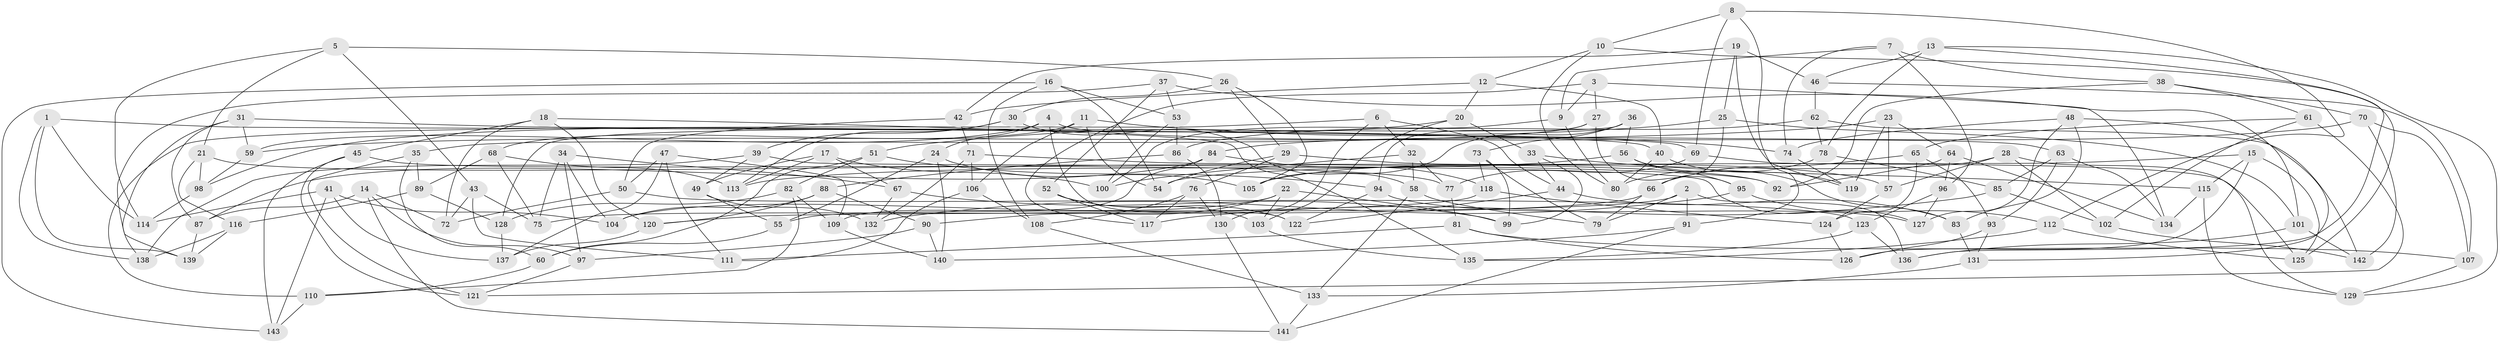 // coarse degree distribution, {6: 0.2676056338028169, 8: 0.07042253521126761, 4: 0.4647887323943662, 13: 0.014084507042253521, 15: 0.014084507042253521, 12: 0.014084507042253521, 10: 0.028169014084507043, 7: 0.028169014084507043, 14: 0.014084507042253521, 9: 0.028169014084507043, 3: 0.028169014084507043, 5: 0.028169014084507043}
// Generated by graph-tools (version 1.1) at 2025/20/03/04/25 18:20:54]
// undirected, 143 vertices, 286 edges
graph export_dot {
graph [start="1"]
  node [color=gray90,style=filled];
  1;
  2;
  3;
  4;
  5;
  6;
  7;
  8;
  9;
  10;
  11;
  12;
  13;
  14;
  15;
  16;
  17;
  18;
  19;
  20;
  21;
  22;
  23;
  24;
  25;
  26;
  27;
  28;
  29;
  30;
  31;
  32;
  33;
  34;
  35;
  36;
  37;
  38;
  39;
  40;
  41;
  42;
  43;
  44;
  45;
  46;
  47;
  48;
  49;
  50;
  51;
  52;
  53;
  54;
  55;
  56;
  57;
  58;
  59;
  60;
  61;
  62;
  63;
  64;
  65;
  66;
  67;
  68;
  69;
  70;
  71;
  72;
  73;
  74;
  75;
  76;
  77;
  78;
  79;
  80;
  81;
  82;
  83;
  84;
  85;
  86;
  87;
  88;
  89;
  90;
  91;
  92;
  93;
  94;
  95;
  96;
  97;
  98;
  99;
  100;
  101;
  102;
  103;
  104;
  105;
  106;
  107;
  108;
  109;
  110;
  111;
  112;
  113;
  114;
  115;
  116;
  117;
  118;
  119;
  120;
  121;
  122;
  123;
  124;
  125;
  126;
  127;
  128;
  129;
  130;
  131;
  132;
  133;
  134;
  135;
  136;
  137;
  138;
  139;
  140;
  141;
  142;
  143;
  1 -- 114;
  1 -- 138;
  1 -- 40;
  1 -- 139;
  2 -- 55;
  2 -- 136;
  2 -- 91;
  2 -- 79;
  3 -- 9;
  3 -- 27;
  3 -- 134;
  3 -- 117;
  4 -- 122;
  4 -- 59;
  4 -- 63;
  4 -- 24;
  5 -- 114;
  5 -- 43;
  5 -- 21;
  5 -- 26;
  6 -- 44;
  6 -- 110;
  6 -- 32;
  6 -- 130;
  7 -- 38;
  7 -- 9;
  7 -- 74;
  7 -- 96;
  8 -- 91;
  8 -- 112;
  8 -- 69;
  8 -- 10;
  9 -- 100;
  9 -- 80;
  10 -- 12;
  10 -- 80;
  10 -- 125;
  11 -- 54;
  11 -- 106;
  11 -- 74;
  11 -- 68;
  12 -- 40;
  12 -- 42;
  12 -- 20;
  13 -- 46;
  13 -- 129;
  13 -- 136;
  13 -- 78;
  14 -- 87;
  14 -- 72;
  14 -- 141;
  14 -- 97;
  15 -- 54;
  15 -- 125;
  15 -- 126;
  15 -- 115;
  16 -- 54;
  16 -- 143;
  16 -- 108;
  16 -- 53;
  17 -- 49;
  17 -- 100;
  17 -- 113;
  17 -- 67;
  18 -- 135;
  18 -- 45;
  18 -- 120;
  18 -- 72;
  19 -- 25;
  19 -- 42;
  19 -- 46;
  19 -- 119;
  20 -- 33;
  20 -- 103;
  20 -- 98;
  21 -- 116;
  21 -- 92;
  21 -- 98;
  22 -- 103;
  22 -- 104;
  22 -- 90;
  22 -- 99;
  23 -- 57;
  23 -- 119;
  23 -- 59;
  23 -- 64;
  24 -- 55;
  24 -- 140;
  24 -- 105;
  25 -- 51;
  25 -- 66;
  25 -- 101;
  26 -- 105;
  26 -- 29;
  26 -- 30;
  27 -- 95;
  27 -- 35;
  27 -- 94;
  28 -- 102;
  28 -- 129;
  28 -- 105;
  28 -- 57;
  29 -- 54;
  29 -- 57;
  29 -- 76;
  30 -- 39;
  30 -- 58;
  30 -- 113;
  31 -- 69;
  31 -- 87;
  31 -- 59;
  31 -- 138;
  32 -- 58;
  32 -- 77;
  32 -- 100;
  33 -- 115;
  33 -- 99;
  33 -- 44;
  34 -- 75;
  34 -- 97;
  34 -- 104;
  34 -- 67;
  35 -- 89;
  35 -- 60;
  35 -- 121;
  36 -- 73;
  36 -- 128;
  36 -- 105;
  36 -- 56;
  37 -- 52;
  37 -- 53;
  37 -- 101;
  37 -- 139;
  38 -- 92;
  38 -- 61;
  38 -- 70;
  39 -- 49;
  39 -- 127;
  39 -- 138;
  40 -- 80;
  40 -- 119;
  41 -- 114;
  41 -- 104;
  41 -- 143;
  41 -- 137;
  42 -- 71;
  42 -- 50;
  43 -- 75;
  43 -- 111;
  43 -- 72;
  44 -- 83;
  44 -- 122;
  45 -- 143;
  45 -- 121;
  45 -- 77;
  46 -- 107;
  46 -- 62;
  47 -- 109;
  47 -- 111;
  47 -- 50;
  47 -- 137;
  48 -- 83;
  48 -- 131;
  48 -- 127;
  48 -- 74;
  49 -- 132;
  49 -- 55;
  50 -- 72;
  50 -- 123;
  51 -- 60;
  51 -- 82;
  51 -- 94;
  52 -- 103;
  52 -- 117;
  52 -- 122;
  53 -- 100;
  53 -- 86;
  55 -- 60;
  56 -- 95;
  56 -- 83;
  56 -- 113;
  57 -- 124;
  58 -- 79;
  58 -- 133;
  59 -- 98;
  60 -- 110;
  61 -- 65;
  61 -- 102;
  61 -- 121;
  62 -- 78;
  62 -- 142;
  62 -- 86;
  63 -- 134;
  63 -- 85;
  63 -- 93;
  64 -- 96;
  64 -- 134;
  64 -- 92;
  65 -- 124;
  65 -- 66;
  65 -- 93;
  66 -- 79;
  66 -- 75;
  67 -- 132;
  67 -- 99;
  68 -- 75;
  68 -- 89;
  68 -- 113;
  69 -- 77;
  69 -- 125;
  70 -- 84;
  70 -- 107;
  70 -- 142;
  71 -- 106;
  71 -- 92;
  71 -- 132;
  73 -- 79;
  73 -- 99;
  73 -- 118;
  74 -- 119;
  76 -- 108;
  76 -- 117;
  76 -- 130;
  77 -- 81;
  78 -- 80;
  78 -- 85;
  81 -- 107;
  81 -- 111;
  81 -- 126;
  82 -- 110;
  82 -- 109;
  82 -- 128;
  83 -- 131;
  84 -- 109;
  84 -- 118;
  84 -- 87;
  85 -- 117;
  85 -- 102;
  86 -- 88;
  86 -- 130;
  87 -- 139;
  88 -- 90;
  88 -- 120;
  88 -- 104;
  89 -- 116;
  89 -- 128;
  90 -- 97;
  90 -- 140;
  91 -- 141;
  91 -- 140;
  93 -- 126;
  93 -- 131;
  94 -- 122;
  94 -- 127;
  95 -- 112;
  95 -- 132;
  96 -- 127;
  96 -- 123;
  97 -- 121;
  98 -- 114;
  101 -- 136;
  101 -- 142;
  102 -- 142;
  103 -- 135;
  106 -- 108;
  106 -- 111;
  107 -- 129;
  108 -- 133;
  109 -- 140;
  110 -- 143;
  112 -- 125;
  112 -- 135;
  115 -- 134;
  115 -- 129;
  116 -- 138;
  116 -- 139;
  118 -- 120;
  118 -- 124;
  120 -- 137;
  123 -- 136;
  123 -- 135;
  124 -- 126;
  128 -- 137;
  130 -- 141;
  131 -- 133;
  133 -- 141;
}
